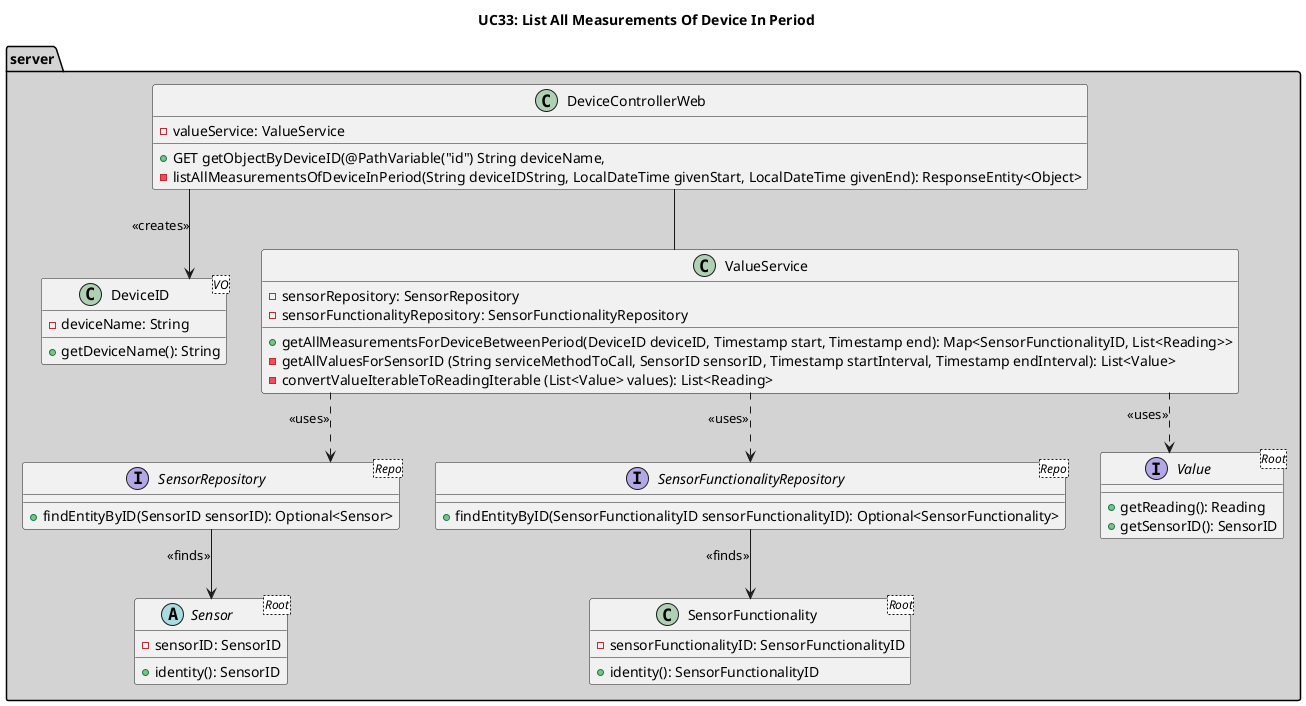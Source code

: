 @startuml
title UC33: List All Measurements Of Device In Period
'https://plantuml.com/class-diagram
skinparam linetype ortho

package server #LightGray {
class DeviceControllerWeb {
    -valueService: ValueService
    +GET getObjectByDeviceID(@PathVariable("id") String deviceName,
    -listAllMeasurementsOfDeviceInPeriod(String deviceIDString, LocalDateTime givenStart, LocalDateTime givenEnd): ResponseEntity<Object>
}

class DeviceID <VO> {
    -deviceName: String
    +getDeviceName(): String
}

interface SensorRepository <Repo>{
    +findEntityByID(SensorID sensorID): Optional<Sensor>
}

abstract Sensor <Root> {
    -sensorID: SensorID
    +identity(): SensorID
}

interface SensorFunctionalityRepository <Repo>{
    +findEntityByID(SensorFunctionalityID sensorFunctionalityID): Optional<SensorFunctionality>
}

class SensorFunctionality <Root>{
    -sensorFunctionalityID: SensorFunctionalityID
    +identity(): SensorFunctionalityID
}

class ValueService {
    -sensorRepository: SensorRepository
    -sensorFunctionalityRepository: SensorFunctionalityRepository
    +getAllMeasurementsForDeviceBetweenPeriod(DeviceID deviceID, Timestamp start, Timestamp end): Map<SensorFunctionalityID, List<Reading>>
    -getAllValuesForSensorID (String serviceMethodToCall, SensorID sensorID, Timestamp startInterval, Timestamp endInterval): List<Value>
    -convertValueIterableToReadingIterable (List<Value> values): List<Reading>
}

interface Value <Root> {
    +getReading(): Reading
    +getSensorID(): SensorID
}

DeviceControllerWeb --> DeviceID: <<creates>>
DeviceControllerWeb -- ValueService
ValueService ..>  SensorRepository: <<uses>>
ValueService ..>  SensorFunctionalityRepository: <<uses>>
SensorRepository --> Sensor: <<finds>>
SensorFunctionalityRepository --> SensorFunctionality: <<finds>>
ValueService ..> Value: <<uses>>
}
@enduml
